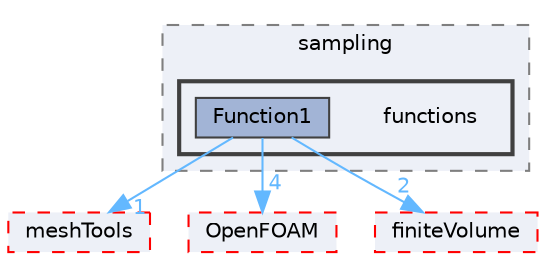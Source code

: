 digraph "src/sampling/functions"
{
 // LATEX_PDF_SIZE
  bgcolor="transparent";
  edge [fontname=Helvetica,fontsize=10,labelfontname=Helvetica,labelfontsize=10];
  node [fontname=Helvetica,fontsize=10,shape=box,height=0.2,width=0.4];
  compound=true
  subgraph clusterdir_24a3817a3c61c11f04a0a72057522f4f {
    graph [ bgcolor="#edf0f7", pencolor="grey50", label="sampling", fontname=Helvetica,fontsize=10 style="filled,dashed", URL="dir_24a3817a3c61c11f04a0a72057522f4f.html",tooltip=""]
  subgraph clusterdir_e3ccea2034ec2e0590ea1beda6b3de5c {
    graph [ bgcolor="#edf0f7", pencolor="grey25", label="", fontname=Helvetica,fontsize=10 style="filled,bold", URL="dir_e3ccea2034ec2e0590ea1beda6b3de5c.html",tooltip=""]
    dir_e3ccea2034ec2e0590ea1beda6b3de5c [shape=plaintext, label="functions"];
  dir_3e7b09d9b36087a59b55eef57db16dad [label="Function1", fillcolor="#a2b4d6", color="grey25", style="filled", URL="dir_3e7b09d9b36087a59b55eef57db16dad.html",tooltip=""];
  }
  }
  dir_ae30ad0bef50cf391b24c614251bb9fd [label="meshTools", fillcolor="#edf0f7", color="red", style="filled,dashed", URL="dir_ae30ad0bef50cf391b24c614251bb9fd.html",tooltip=""];
  dir_c5473ff19b20e6ec4dfe5c310b3778a8 [label="OpenFOAM", fillcolor="#edf0f7", color="red", style="filled,dashed", URL="dir_c5473ff19b20e6ec4dfe5c310b3778a8.html",tooltip=""];
  dir_9bd15774b555cf7259a6fa18f99fe99b [label="finiteVolume", fillcolor="#edf0f7", color="red", style="filled,dashed", URL="dir_9bd15774b555cf7259a6fa18f99fe99b.html",tooltip=""];
  dir_3e7b09d9b36087a59b55eef57db16dad->dir_ae30ad0bef50cf391b24c614251bb9fd [headlabel="1", labeldistance=1.5 headhref="dir_001510_002382.html" href="dir_001510_002382.html" color="steelblue1" fontcolor="steelblue1"];
  dir_3e7b09d9b36087a59b55eef57db16dad->dir_c5473ff19b20e6ec4dfe5c310b3778a8 [headlabel="4", labeldistance=1.5 headhref="dir_001510_002695.html" href="dir_001510_002695.html" color="steelblue1" fontcolor="steelblue1"];
  dir_3e7b09d9b36087a59b55eef57db16dad->dir_9bd15774b555cf7259a6fa18f99fe99b [headlabel="2", labeldistance=1.5 headhref="dir_001510_001387.html" href="dir_001510_001387.html" color="steelblue1" fontcolor="steelblue1"];
}

